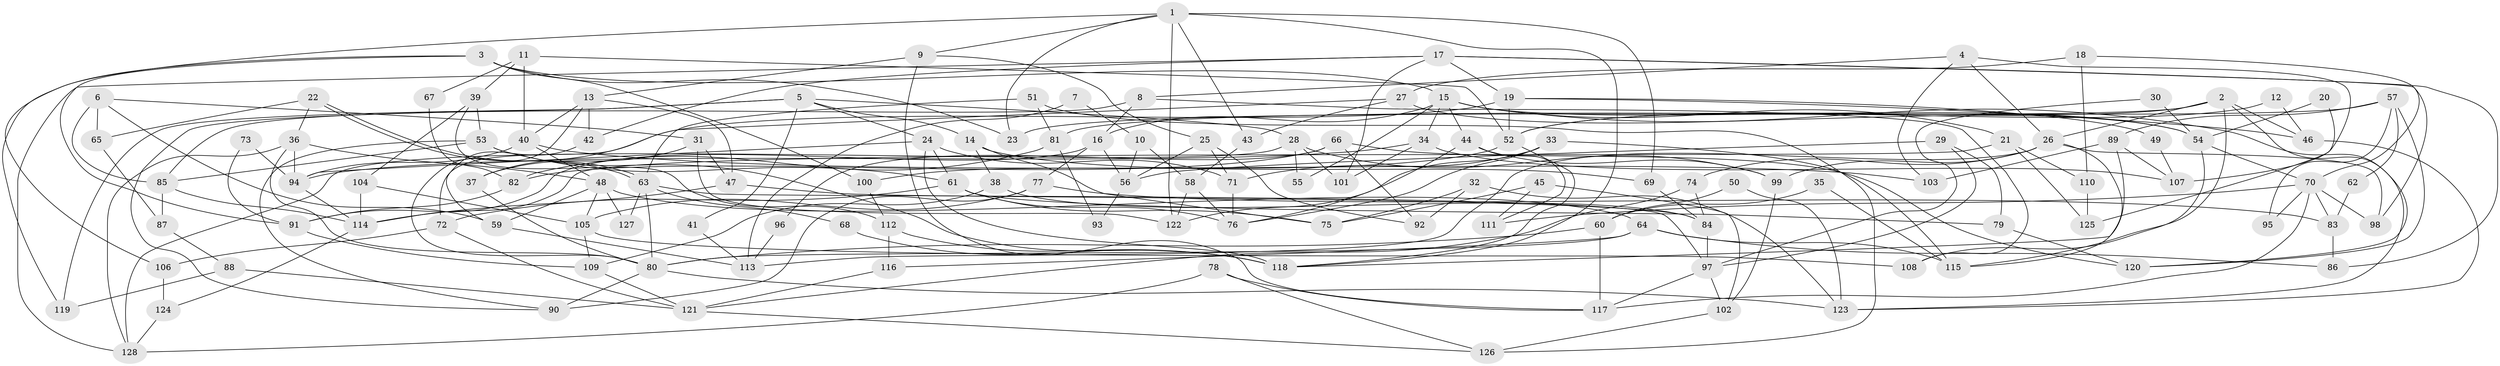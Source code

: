 // Generated by graph-tools (version 1.1) at 2025/51/03/09/25 04:51:52]
// undirected, 128 vertices, 256 edges
graph export_dot {
graph [start="1"]
  node [color=gray90,style=filled];
  1;
  2;
  3;
  4;
  5;
  6;
  7;
  8;
  9;
  10;
  11;
  12;
  13;
  14;
  15;
  16;
  17;
  18;
  19;
  20;
  21;
  22;
  23;
  24;
  25;
  26;
  27;
  28;
  29;
  30;
  31;
  32;
  33;
  34;
  35;
  36;
  37;
  38;
  39;
  40;
  41;
  42;
  43;
  44;
  45;
  46;
  47;
  48;
  49;
  50;
  51;
  52;
  53;
  54;
  55;
  56;
  57;
  58;
  59;
  60;
  61;
  62;
  63;
  64;
  65;
  66;
  67;
  68;
  69;
  70;
  71;
  72;
  73;
  74;
  75;
  76;
  77;
  78;
  79;
  80;
  81;
  82;
  83;
  84;
  85;
  86;
  87;
  88;
  89;
  90;
  91;
  92;
  93;
  94;
  95;
  96;
  97;
  98;
  99;
  100;
  101;
  102;
  103;
  104;
  105;
  106;
  107;
  108;
  109;
  110;
  111;
  112;
  113;
  114;
  115;
  116;
  117;
  118;
  119;
  120;
  121;
  122;
  123;
  124;
  125;
  126;
  127;
  128;
  1 -- 9;
  1 -- 118;
  1 -- 23;
  1 -- 43;
  1 -- 69;
  1 -- 106;
  1 -- 122;
  2 -- 26;
  2 -- 46;
  2 -- 23;
  2 -- 52;
  2 -- 115;
  2 -- 120;
  3 -- 15;
  3 -- 23;
  3 -- 91;
  3 -- 100;
  3 -- 119;
  4 -- 103;
  4 -- 26;
  4 -- 8;
  4 -- 107;
  5 -- 90;
  5 -- 14;
  5 -- 24;
  5 -- 28;
  5 -- 41;
  5 -- 119;
  6 -- 59;
  6 -- 85;
  6 -- 31;
  6 -- 65;
  7 -- 10;
  7 -- 113;
  8 -- 85;
  8 -- 16;
  8 -- 108;
  9 -- 117;
  9 -- 25;
  9 -- 13;
  10 -- 56;
  10 -- 58;
  11 -- 52;
  11 -- 40;
  11 -- 39;
  11 -- 67;
  12 -- 52;
  12 -- 46;
  13 -- 80;
  13 -- 40;
  13 -- 42;
  13 -- 47;
  14 -- 38;
  14 -- 75;
  14 -- 69;
  15 -- 34;
  15 -- 44;
  15 -- 16;
  15 -- 21;
  15 -- 54;
  15 -- 55;
  15 -- 123;
  16 -- 56;
  16 -- 77;
  16 -- 91;
  17 -- 128;
  17 -- 19;
  17 -- 42;
  17 -- 86;
  17 -- 98;
  17 -- 101;
  18 -- 27;
  18 -- 70;
  18 -- 110;
  19 -- 72;
  19 -- 52;
  19 -- 46;
  19 -- 49;
  20 -- 125;
  20 -- 54;
  21 -- 114;
  21 -- 110;
  21 -- 125;
  22 -- 63;
  22 -- 63;
  22 -- 36;
  22 -- 65;
  24 -- 61;
  24 -- 71;
  24 -- 94;
  24 -- 118;
  25 -- 71;
  25 -- 56;
  25 -- 92;
  26 -- 115;
  26 -- 98;
  26 -- 74;
  26 -- 99;
  26 -- 113;
  27 -- 43;
  27 -- 37;
  27 -- 54;
  28 -- 128;
  28 -- 55;
  28 -- 99;
  28 -- 101;
  29 -- 97;
  29 -- 79;
  29 -- 56;
  30 -- 54;
  30 -- 97;
  31 -- 47;
  31 -- 37;
  31 -- 122;
  32 -- 123;
  32 -- 75;
  32 -- 92;
  33 -- 122;
  33 -- 115;
  33 -- 71;
  33 -- 76;
  34 -- 101;
  34 -- 94;
  34 -- 107;
  35 -- 115;
  35 -- 60;
  36 -- 48;
  36 -- 80;
  36 -- 94;
  36 -- 128;
  37 -- 80;
  38 -- 109;
  38 -- 84;
  39 -- 104;
  39 -- 53;
  39 -- 112;
  40 -- 94;
  40 -- 48;
  40 -- 103;
  41 -- 113;
  42 -- 59;
  43 -- 58;
  44 -- 99;
  44 -- 76;
  44 -- 111;
  45 -- 102;
  45 -- 111;
  45 -- 75;
  46 -- 123;
  47 -- 84;
  47 -- 114;
  48 -- 105;
  48 -- 59;
  48 -- 64;
  48 -- 127;
  49 -- 107;
  50 -- 123;
  50 -- 60;
  51 -- 63;
  51 -- 126;
  51 -- 81;
  52 -- 118;
  52 -- 100;
  53 -- 118;
  53 -- 61;
  53 -- 85;
  53 -- 90;
  54 -- 70;
  54 -- 108;
  56 -- 93;
  57 -- 120;
  57 -- 89;
  57 -- 62;
  57 -- 81;
  57 -- 95;
  58 -- 122;
  58 -- 76;
  59 -- 113;
  60 -- 117;
  60 -- 80;
  61 -- 76;
  61 -- 72;
  61 -- 75;
  61 -- 79;
  62 -- 83;
  63 -- 80;
  63 -- 68;
  63 -- 97;
  63 -- 127;
  64 -- 116;
  64 -- 80;
  64 -- 86;
  64 -- 115;
  65 -- 87;
  66 -- 82;
  66 -- 92;
  66 -- 96;
  66 -- 120;
  67 -- 82;
  68 -- 118;
  69 -- 84;
  70 -- 117;
  70 -- 83;
  70 -- 95;
  70 -- 98;
  70 -- 111;
  71 -- 76;
  72 -- 121;
  72 -- 106;
  73 -- 91;
  73 -- 94;
  74 -- 121;
  74 -- 84;
  77 -- 83;
  77 -- 90;
  77 -- 105;
  78 -- 126;
  78 -- 128;
  78 -- 117;
  79 -- 120;
  80 -- 90;
  80 -- 123;
  81 -- 82;
  81 -- 93;
  82 -- 91;
  83 -- 86;
  84 -- 97;
  85 -- 114;
  85 -- 87;
  87 -- 88;
  88 -- 119;
  88 -- 121;
  89 -- 107;
  89 -- 118;
  89 -- 103;
  91 -- 109;
  94 -- 114;
  96 -- 113;
  97 -- 102;
  97 -- 117;
  99 -- 102;
  100 -- 112;
  102 -- 126;
  104 -- 114;
  104 -- 105;
  105 -- 108;
  105 -- 109;
  106 -- 124;
  109 -- 121;
  110 -- 125;
  112 -- 116;
  112 -- 118;
  114 -- 124;
  116 -- 121;
  121 -- 126;
  124 -- 128;
}
